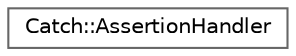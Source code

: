 digraph "Graphical Class Hierarchy"
{
 // LATEX_PDF_SIZE
  bgcolor="transparent";
  edge [fontname=Helvetica,fontsize=10,labelfontname=Helvetica,labelfontsize=10];
  node [fontname=Helvetica,fontsize=10,shape=box,height=0.2,width=0.4];
  rankdir="LR";
  Node0 [id="Node000000",label="Catch::AssertionHandler",height=0.2,width=0.4,color="grey40", fillcolor="white", style="filled",URL="$class_catch_1_1_assertion_handler.html",tooltip=" "];
}
